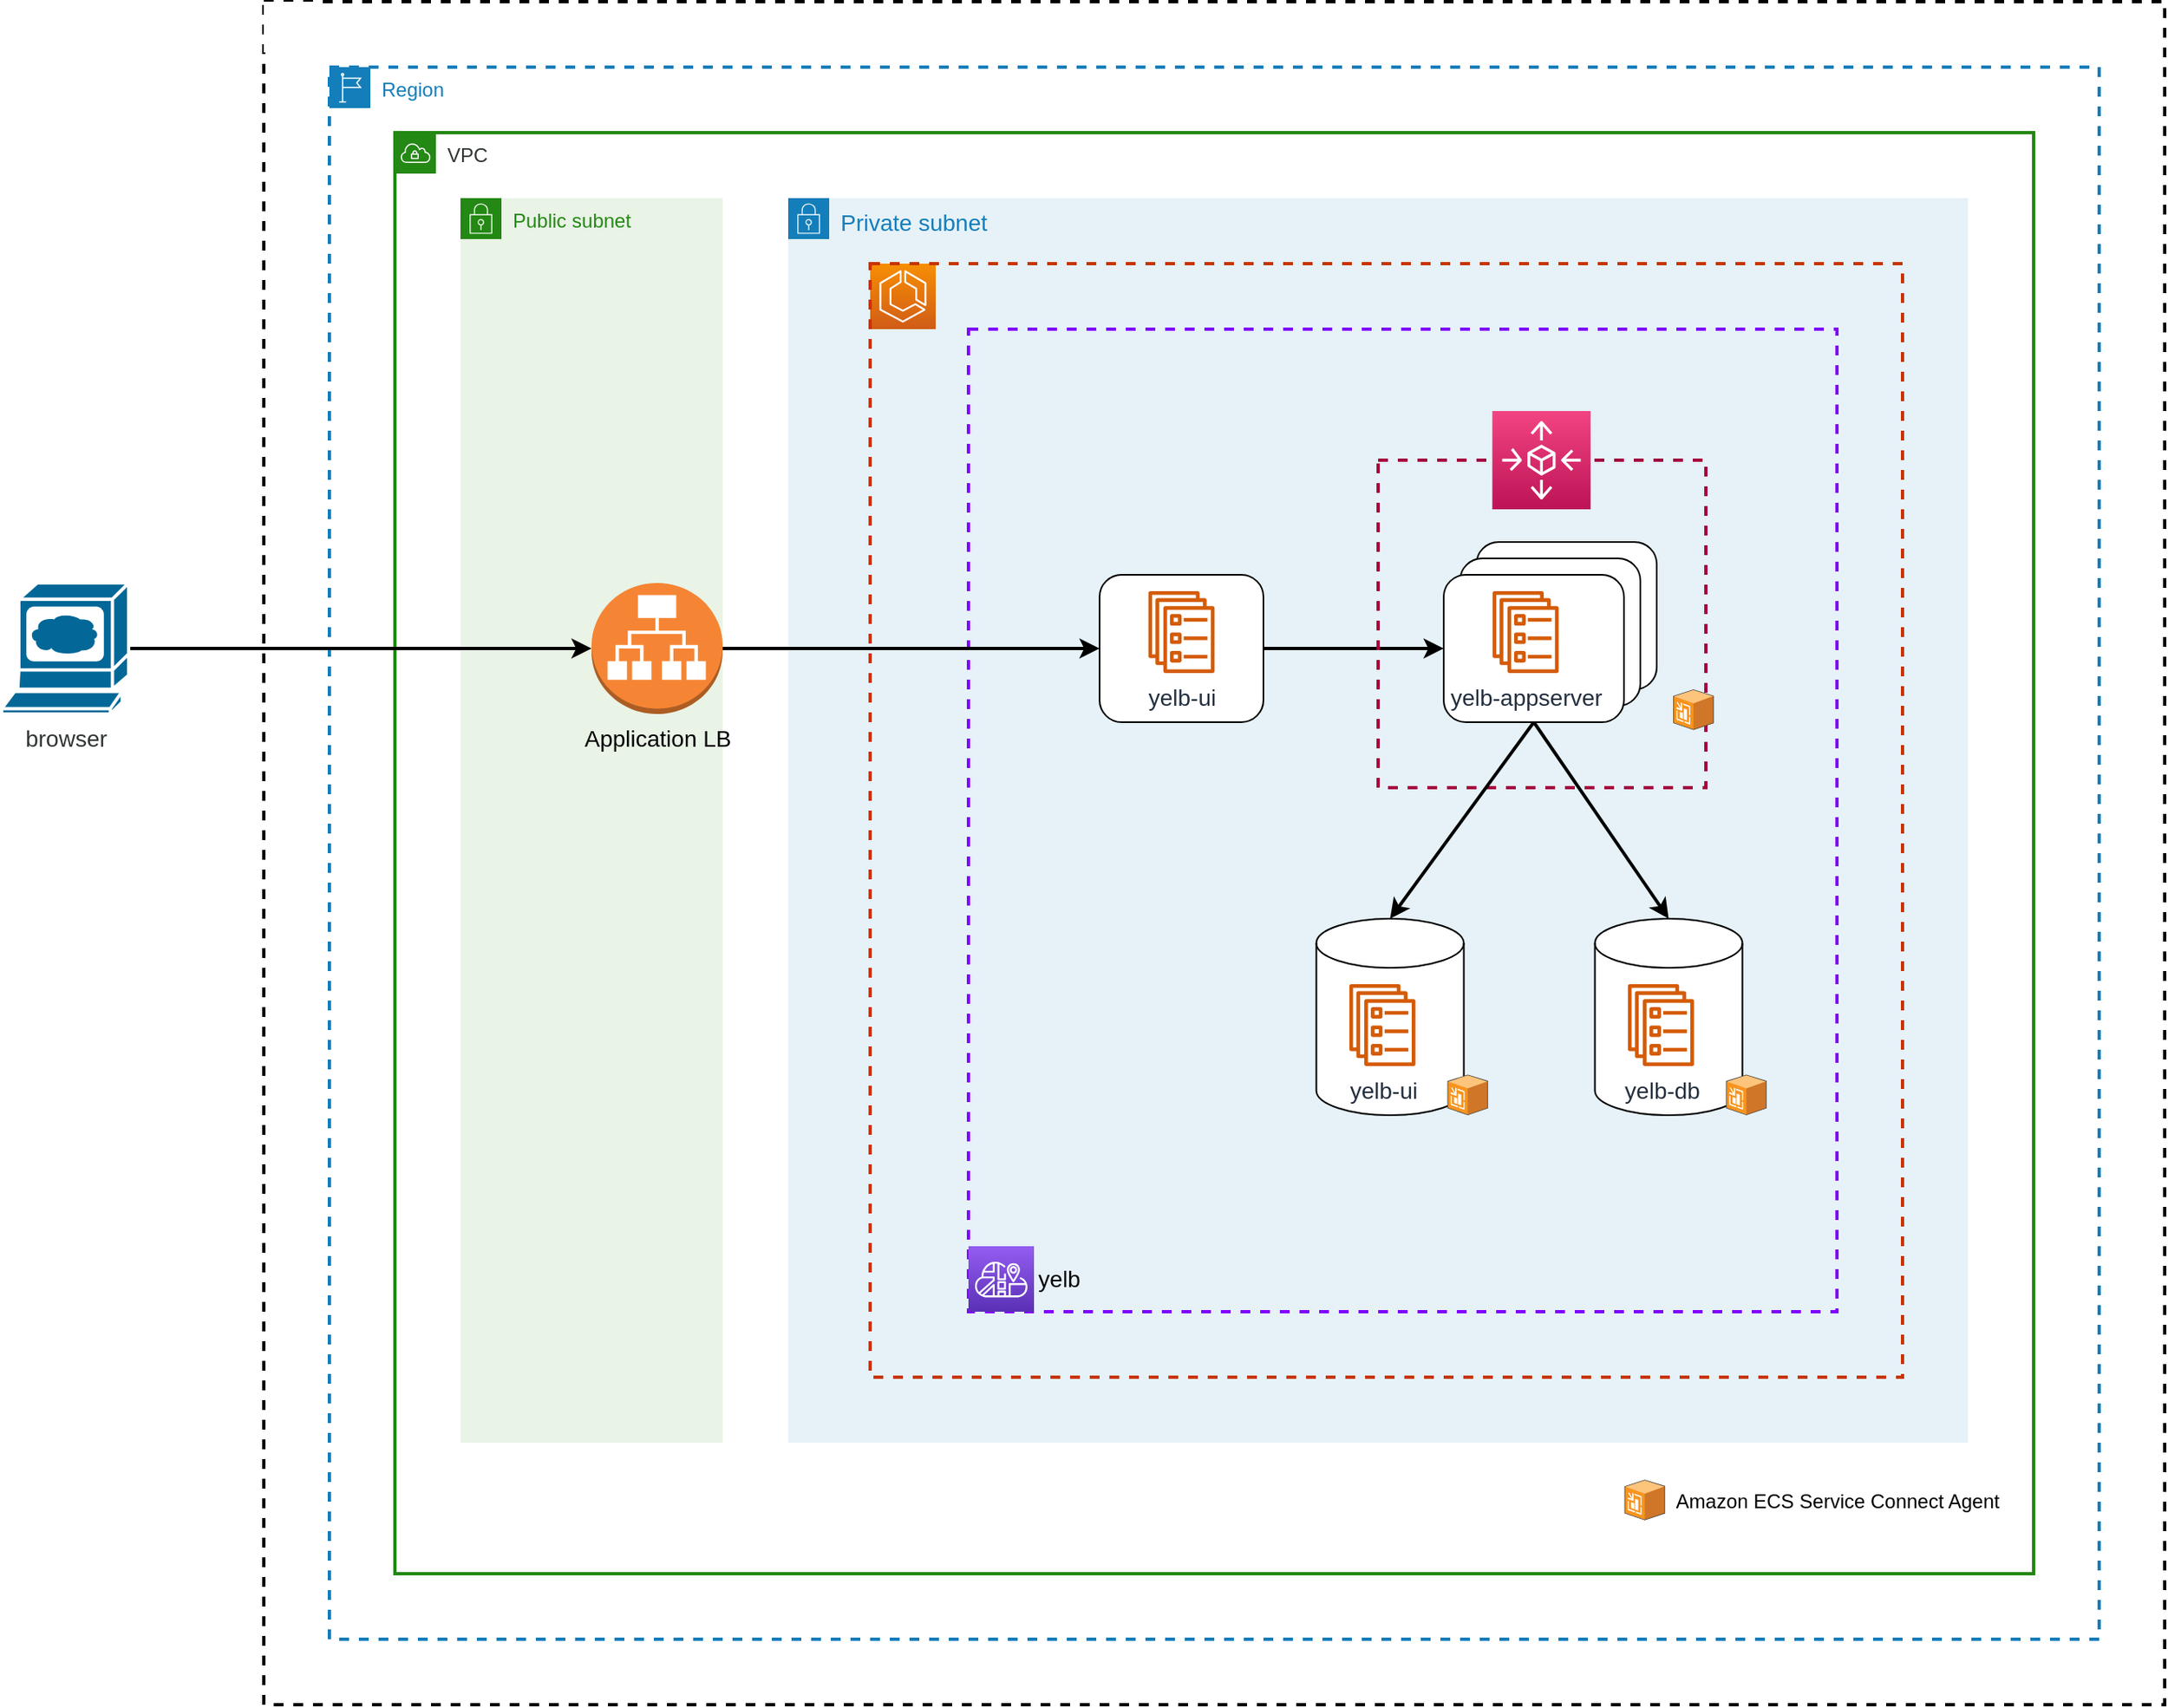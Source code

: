 <mxfile>
    <diagram id="AjoY1mPajfvzCz8ChvlF" name="Page-1">
        <mxGraphModel dx="1692" dy="1466" grid="0" gridSize="10" guides="1" tooltips="1" connect="1" arrows="1" fold="1" page="0" pageScale="1" pageWidth="850" pageHeight="1100" background="#ffffff" math="0" shadow="0">
            <root>
                <mxCell id="0"/>
                <mxCell id="1" parent="0"/>
                <mxCell id="49" value="" style="rounded=0;whiteSpace=wrap;html=1;shadow=0;dashed=1;sketch=0;strokeColor=#000000;strokeWidth=2;fontSize=12;fontColor=#000000;fillColor=none;" vertex="1" parent="1">
                    <mxGeometry x="-80" y="-200" width="1160" height="1040" as="geometry"/>
                </mxCell>
                <mxCell id="35" value="Private subnet" style="points=[[0,0],[0.25,0],[0.5,0],[0.75,0],[1,0],[1,0.25],[1,0.5],[1,0.75],[1,1],[0.75,1],[0.5,1],[0.25,1],[0,1],[0,0.75],[0,0.5],[0,0.25]];outlineConnect=0;gradientColor=none;html=1;whiteSpace=wrap;fontSize=14;fontStyle=0;container=1;pointerEvents=0;collapsible=0;recursiveResize=0;shape=mxgraph.aws4.group;grIcon=mxgraph.aws4.group_security_group;grStroke=0;strokeColor=#147EBA;fillColor=#E6F2F8;verticalAlign=top;align=left;spacingLeft=30;fontColor=#147EBA;dashed=0;shadow=0;sketch=0;strokeWidth=2;" vertex="1" parent="1">
                    <mxGeometry x="240" y="-80" width="720" height="760" as="geometry"/>
                </mxCell>
                <mxCell id="30" value="" style="rounded=0;whiteSpace=wrap;html=1;shadow=0;sketch=0;strokeColor=#7F00FF;fillColor=none;fontColor=#ffffff;dashed=1;strokeWidth=2;fontSize=14;" vertex="1" parent="1">
                    <mxGeometry x="350" width="530" height="600" as="geometry"/>
                </mxCell>
                <mxCell id="43" value="Public subnet" style="points=[[0,0],[0.25,0],[0.5,0],[0.75,0],[1,0],[1,0.25],[1,0.5],[1,0.75],[1,1],[0.75,1],[0.5,1],[0.25,1],[0,1],[0,0.75],[0,0.5],[0,0.25]];outlineConnect=0;gradientColor=none;html=1;whiteSpace=wrap;fontSize=12;fontStyle=0;container=1;pointerEvents=0;collapsible=0;recursiveResize=0;shape=mxgraph.aws4.group;grIcon=mxgraph.aws4.group_security_group;grStroke=0;strokeColor=#248814;fillColor=#E9F3E6;verticalAlign=top;align=left;spacingLeft=30;fontColor=#248814;dashed=0;shadow=0;sketch=0;strokeWidth=2;" vertex="1" parent="1">
                    <mxGeometry x="40" y="-80" width="160" height="760" as="geometry"/>
                </mxCell>
                <mxCell id="34" style="edgeStyle=none;html=1;strokeColor=#000000;strokeWidth=2;fontSize=14;fontColor=#000000;" edge="1" parent="1" source="33" target="22">
                    <mxGeometry relative="1" as="geometry"/>
                </mxCell>
                <mxCell id="27" value="" style="rounded=0;whiteSpace=wrap;html=1;shadow=0;sketch=0;strokeColor=#A50040;fillColor=none;fontColor=#ffffff;dashed=1;strokeWidth=2;fontSize=14;" vertex="1" parent="1">
                    <mxGeometry x="600" y="80" width="200" height="200" as="geometry"/>
                </mxCell>
                <mxCell id="26" value="" style="rounded=1;whiteSpace=wrap;html=1;shadow=0;sketch=0;strokeColor=#000000;fillColor=#FFFFFF;gradientColor=none;fontSize=14;" vertex="1" parent="1">
                    <mxGeometry x="660" y="130" width="110" height="90" as="geometry"/>
                </mxCell>
                <mxCell id="25" value="" style="rounded=1;whiteSpace=wrap;html=1;shadow=0;sketch=0;strokeColor=#000000;fillColor=#FFFFFF;gradientColor=none;fontSize=14;" vertex="1" parent="1">
                    <mxGeometry x="650" y="140" width="110" height="90" as="geometry"/>
                </mxCell>
                <mxCell id="12" value="" style="shape=cylinder3;whiteSpace=wrap;html=1;boundedLbl=1;backgroundOutline=1;size=15;fillColor=#FFFFFF;strokeColor=#000000;fontSize=14;" vertex="1" parent="1">
                    <mxGeometry x="562.28" y="360" width="90" height="120" as="geometry"/>
                </mxCell>
                <mxCell id="3" value="yelb-ui" style="sketch=0;outlineConnect=0;fontColor=#232F3E;gradientColor=none;fillColor=#D45B07;strokeColor=none;dashed=0;verticalLabelPosition=bottom;verticalAlign=top;align=center;html=1;fontSize=14;fontStyle=0;aspect=fixed;pointerEvents=1;shape=mxgraph.aws4.ecs_service;" parent="1" vertex="1">
                    <mxGeometry x="582.28" y="400" width="40.63" height="50" as="geometry"/>
                </mxCell>
                <mxCell id="4" value="" style="sketch=0;points=[[0,0,0],[0.25,0,0],[0.5,0,0],[0.75,0,0],[1,0,0],[0,1,0],[0.25,1,0],[0.5,1,0],[0.75,1,0],[1,1,0],[0,0.25,0],[0,0.5,0],[0,0.75,0],[1,0.25,0],[1,0.5,0],[1,0.75,0]];outlineConnect=0;fontColor=#232F3E;gradientColor=#F78E04;gradientDirection=north;fillColor=#D05C17;strokeColor=#ffffff;dashed=0;verticalLabelPosition=bottom;verticalAlign=top;align=center;html=1;fontSize=14;fontStyle=0;aspect=fixed;shape=mxgraph.aws4.resourceIcon;resIcon=mxgraph.aws4.ecs;" parent="1" vertex="1">
                    <mxGeometry x="290" y="-40" width="40" height="40" as="geometry"/>
                </mxCell>
                <mxCell id="8" value="" style="sketch=0;points=[[0,0,0],[0.25,0,0],[0.5,0,0],[0.75,0,0],[1,0,0],[0,1,0],[0.25,1,0],[0.5,1,0],[0.75,1,0],[1,1,0],[0,0.25,0],[0,0.5,0],[0,0.75,0],[1,0.25,0],[1,0.5,0],[1,0.75,0]];outlineConnect=0;fontColor=#232F3E;gradientColor=#945DF2;gradientDirection=north;fillColor=#5A30B5;strokeColor=#ffffff;dashed=0;verticalLabelPosition=bottom;verticalAlign=top;align=center;html=1;fontSize=14;fontStyle=0;aspect=fixed;shape=mxgraph.aws4.resourceIcon;resIcon=mxgraph.aws4.cloud_map;" parent="1" vertex="1">
                    <mxGeometry x="350" y="560" width="40" height="40" as="geometry"/>
                </mxCell>
                <mxCell id="14" value="" style="shadow=0;dashed=0;html=1;labelPosition=center;verticalLabelPosition=bottom;verticalAlign=top;align=center;outlineConnect=0;shape=mxgraph.veeam.3d.veeam_backup_enterprise_manager_server;sketch=0;strokeColor=none;fillColor=none;fontColor=#ffffff;fontSize=14;" vertex="1" parent="1">
                    <mxGeometry x="642.28" y="455.2" width="24.8" height="24.8" as="geometry"/>
                </mxCell>
                <mxCell id="19" value="" style="shape=cylinder3;whiteSpace=wrap;html=1;boundedLbl=1;backgroundOutline=1;size=15;fillColor=#FFFFFF;strokeColor=#000000;fontSize=14;" vertex="1" parent="1">
                    <mxGeometry x="732.28" y="360" width="90" height="120" as="geometry"/>
                </mxCell>
                <mxCell id="20" value="yelb-db" style="sketch=0;outlineConnect=0;fontColor=#232F3E;gradientColor=none;fillColor=#D45B07;strokeColor=none;dashed=0;verticalLabelPosition=bottom;verticalAlign=top;align=center;html=1;fontSize=14;fontStyle=0;aspect=fixed;pointerEvents=1;shape=mxgraph.aws4.ecs_service;" vertex="1" parent="1">
                    <mxGeometry x="752.28" y="400" width="40.63" height="50" as="geometry"/>
                </mxCell>
                <mxCell id="21" value="" style="shadow=0;dashed=0;html=1;labelPosition=center;verticalLabelPosition=bottom;verticalAlign=top;align=center;outlineConnect=0;shape=mxgraph.veeam.3d.veeam_backup_enterprise_manager_server;sketch=0;strokeColor=none;fillColor=none;fontColor=#ffffff;fontSize=14;" vertex="1" parent="1">
                    <mxGeometry x="812.28" y="455.2" width="24.8" height="24.8" as="geometry"/>
                </mxCell>
                <mxCell id="28" style="edgeStyle=none;html=1;exitX=0.5;exitY=1;exitDx=0;exitDy=0;entryX=0.5;entryY=0;entryDx=0;entryDy=0;entryPerimeter=0;strokeColor=#000000;strokeWidth=2;fontSize=14;" edge="1" parent="1" source="22" target="12">
                    <mxGeometry relative="1" as="geometry"/>
                </mxCell>
                <mxCell id="29" style="edgeStyle=none;html=1;exitX=0.5;exitY=1;exitDx=0;exitDy=0;entryX=0.5;entryY=0;entryDx=0;entryDy=0;entryPerimeter=0;strokeColor=#000000;strokeWidth=2;fontSize=14;" edge="1" parent="1" source="22" target="19">
                    <mxGeometry relative="1" as="geometry"/>
                </mxCell>
                <mxCell id="22" value="" style="rounded=1;whiteSpace=wrap;html=1;shadow=0;sketch=0;strokeColor=#000000;fillColor=#FFFFFF;gradientColor=none;fontSize=14;" vertex="1" parent="1">
                    <mxGeometry x="640" y="150" width="110" height="90" as="geometry"/>
                </mxCell>
                <mxCell id="23" value="yelb-appserver" style="sketch=0;outlineConnect=0;fontColor=#232F3E;gradientColor=none;fillColor=#D45B07;strokeColor=none;dashed=0;verticalLabelPosition=bottom;verticalAlign=top;align=center;html=1;fontSize=14;fontStyle=0;aspect=fixed;pointerEvents=1;shape=mxgraph.aws4.ecs_service;" vertex="1" parent="1">
                    <mxGeometry x="669.68" y="160.0" width="40.63" height="50" as="geometry"/>
                </mxCell>
                <mxCell id="6" value="" style="sketch=0;points=[[0,0,0],[0.25,0,0],[0.5,0,0],[0.75,0,0],[1,0,0],[0,1,0],[0.25,1,0],[0.5,1,0],[0.75,1,0],[1,1,0],[0,0.25,0],[0,0.5,0],[0,0.75,0],[1,0.25,0],[1,0.5,0],[1,0.75,0]];points=[[0,0,0],[0.25,0,0],[0.5,0,0],[0.75,0,0],[1,0,0],[0,1,0],[0.25,1,0],[0.5,1,0],[0.75,1,0],[1,1,0],[0,0.25,0],[0,0.5,0],[0,0.75,0],[1,0.25,0],[1,0.5,0],[1,0.75,0]];outlineConnect=0;fontColor=#232F3E;gradientColor=#F34482;gradientDirection=north;fillColor=#BC1356;strokeColor=#ffffff;dashed=0;verticalLabelPosition=bottom;verticalAlign=top;align=center;html=1;fontSize=14;fontStyle=0;aspect=fixed;shape=mxgraph.aws4.resourceIcon;resIcon=mxgraph.aws4.autoscaling;" parent="1" vertex="1">
                    <mxGeometry x="669.68" y="50" width="60" height="60" as="geometry"/>
                </mxCell>
                <mxCell id="31" value="&lt;font color=&quot;#000000&quot; style=&quot;font-size: 14px;&quot;&gt;yelb&lt;/font&gt;" style="text;html=1;align=center;verticalAlign=middle;resizable=0;points=[];autosize=1;strokeColor=none;fillColor=none;fontSize=14;" vertex="1" parent="1">
                    <mxGeometry x="380" y="565" width="50" height="30" as="geometry"/>
                </mxCell>
                <mxCell id="44" value="&lt;font color=&quot;#313536&quot;&gt;VPC&lt;/font&gt;" style="points=[[0,0],[0.25,0],[0.5,0],[0.75,0],[1,0],[1,0.25],[1,0.5],[1,0.75],[1,1],[0.75,1],[0.5,1],[0.25,1],[0,1],[0,0.75],[0,0.5],[0,0.25]];outlineConnect=0;gradientColor=none;html=1;whiteSpace=wrap;fontSize=12;fontStyle=0;container=1;pointerEvents=0;collapsible=0;recursiveResize=0;shape=mxgraph.aws4.group;grIcon=mxgraph.aws4.group_vpc;strokeColor=#248814;fillColor=none;verticalAlign=top;align=left;spacingLeft=30;fontColor=#AAB7B8;dashed=0;shadow=0;sketch=0;strokeWidth=2;" vertex="1" parent="1">
                    <mxGeometry y="-120" width="1000" height="880" as="geometry"/>
                </mxCell>
                <mxCell id="33" value="" style="rounded=1;whiteSpace=wrap;html=1;shadow=0;sketch=0;strokeColor=#000000;fillColor=#FFFFFF;gradientColor=none;fontSize=14;" vertex="1" parent="44">
                    <mxGeometry x="430" y="270" width="100" height="90" as="geometry"/>
                </mxCell>
                <mxCell id="24" value="" style="shadow=0;dashed=0;html=1;labelPosition=center;verticalLabelPosition=bottom;verticalAlign=top;align=center;outlineConnect=0;shape=mxgraph.veeam.3d.veeam_backup_enterprise_manager_server;sketch=0;strokeColor=none;fillColor=none;fontColor=#ffffff;fontSize=14;" vertex="1" parent="44">
                    <mxGeometry x="780" y="340" width="24.8" height="24.8" as="geometry"/>
                </mxCell>
                <mxCell id="32" value="yelb-ui" style="sketch=0;outlineConnect=0;fontColor=#232F3E;gradientColor=none;fillColor=#D45B07;strokeColor=none;dashed=0;verticalLabelPosition=bottom;verticalAlign=top;align=center;html=1;fontSize=14;fontStyle=0;aspect=fixed;pointerEvents=1;shape=mxgraph.aws4.ecs_service;" vertex="1" parent="44">
                    <mxGeometry x="459.68" y="280" width="40.63" height="50" as="geometry"/>
                </mxCell>
                <mxCell id="46" value="Region" style="points=[[0,0],[0.25,0],[0.5,0],[0.75,0],[1,0],[1,0.25],[1,0.5],[1,0.75],[1,1],[0.75,1],[0.5,1],[0.25,1],[0,1],[0,0.75],[0,0.5],[0,0.25]];outlineConnect=0;gradientColor=none;html=1;whiteSpace=wrap;fontSize=12;fontStyle=0;container=1;pointerEvents=0;collapsible=0;recursiveResize=0;shape=mxgraph.aws4.group;grIcon=mxgraph.aws4.group_region;strokeColor=#147EBA;fillColor=none;verticalAlign=top;align=left;spacingLeft=30;fontColor=#147EBA;dashed=1;shadow=0;sketch=0;strokeWidth=2;" vertex="1" parent="1">
                    <mxGeometry x="-40" y="-160" width="1080" height="960" as="geometry"/>
                </mxCell>
                <mxCell id="38" value="" style="group;fontSize=12;" vertex="1" connectable="0" parent="46">
                    <mxGeometry x="790.31" y="860" width="255" height="30" as="geometry"/>
                </mxCell>
                <mxCell id="36" value="" style="shadow=0;dashed=0;html=1;labelPosition=center;verticalLabelPosition=bottom;verticalAlign=top;align=center;outlineConnect=0;shape=mxgraph.veeam.3d.veeam_backup_enterprise_manager_server;sketch=0;strokeColor=none;fillColor=none;fontColor=#ffffff;fontSize=14;" vertex="1" parent="38">
                    <mxGeometry y="2.6" width="24.8" height="24.8" as="geometry"/>
                </mxCell>
                <mxCell id="37" value="&lt;font style=&quot;font-size: 12px;&quot;&gt;Amazon ECS Service Connect Agent&lt;/font&gt;" style="text;html=1;align=center;verticalAlign=middle;resizable=0;points=[];autosize=1;strokeColor=none;fillColor=none;fontSize=14;fontColor=#000000;" vertex="1" parent="38">
                    <mxGeometry x="20" width="220" height="30" as="geometry"/>
                </mxCell>
                <mxCell id="2" value="&lt;font style=&quot;font-size: 14px;&quot; color=&quot;#000000&quot;&gt;Application LB&lt;/font&gt;" style="outlineConnect=0;dashed=0;verticalLabelPosition=bottom;verticalAlign=top;align=center;html=1;shape=mxgraph.aws3.application_load_balancer;fillColor=#F58534;gradientColor=none;fontSize=14;" parent="46" vertex="1">
                    <mxGeometry x="160" y="315" width="80" height="80" as="geometry"/>
                </mxCell>
                <mxCell id="47" value="" style="outlineConnect=0;dashed=0;verticalLabelPosition=bottom;verticalAlign=top;align=center;html=1;shape=mxgraph.aws3.cloud_2;shadow=0;sketch=0;strokeWidth=2;fontSize=12;" vertex="1" parent="1">
                    <mxGeometry x="-80" y="-200" width="31" height="31" as="geometry"/>
                </mxCell>
                <mxCell id="51" style="edgeStyle=none;html=1;entryX=0;entryY=0.5;entryDx=0;entryDy=0;entryPerimeter=0;strokeColor=#000000;strokeWidth=2;fontSize=12;fontColor=#313536;" edge="1" parent="1" source="50" target="2">
                    <mxGeometry relative="1" as="geometry"/>
                </mxCell>
                <mxCell id="50" value="&lt;font style=&quot;font-size: 14px;&quot;&gt;browser&lt;/font&gt;" style="shape=mxgraph.cisco.computers_and_peripherals.web_browser;html=1;pointerEvents=1;dashed=0;fillColor=#036897;strokeColor=#ffffff;strokeWidth=2;verticalLabelPosition=bottom;verticalAlign=top;align=center;outlineConnect=0;shadow=0;sketch=0;fontSize=12;fontColor=#313536;" vertex="1" parent="1">
                    <mxGeometry x="-240" y="155" width="77.5" height="80" as="geometry"/>
                </mxCell>
                <mxCell id="41" value="" style="rounded=0;whiteSpace=wrap;html=1;shadow=0;dashed=1;sketch=0;strokeColor=#C73500;strokeWidth=2;fontSize=14;fontColor=#000000;fillColor=none;" vertex="1" parent="1">
                    <mxGeometry x="290" y="-40" width="630" height="680" as="geometry"/>
                </mxCell>
                <mxCell id="42" style="edgeStyle=none;html=1;strokeColor=#000000;strokeWidth=2;fontSize=12;fontColor=#000000;" edge="1" parent="1" source="2" target="33">
                    <mxGeometry relative="1" as="geometry">
                        <mxPoint x="340" y="190" as="targetPoint"/>
                    </mxGeometry>
                </mxCell>
            </root>
        </mxGraphModel>
    </diagram>
</mxfile>